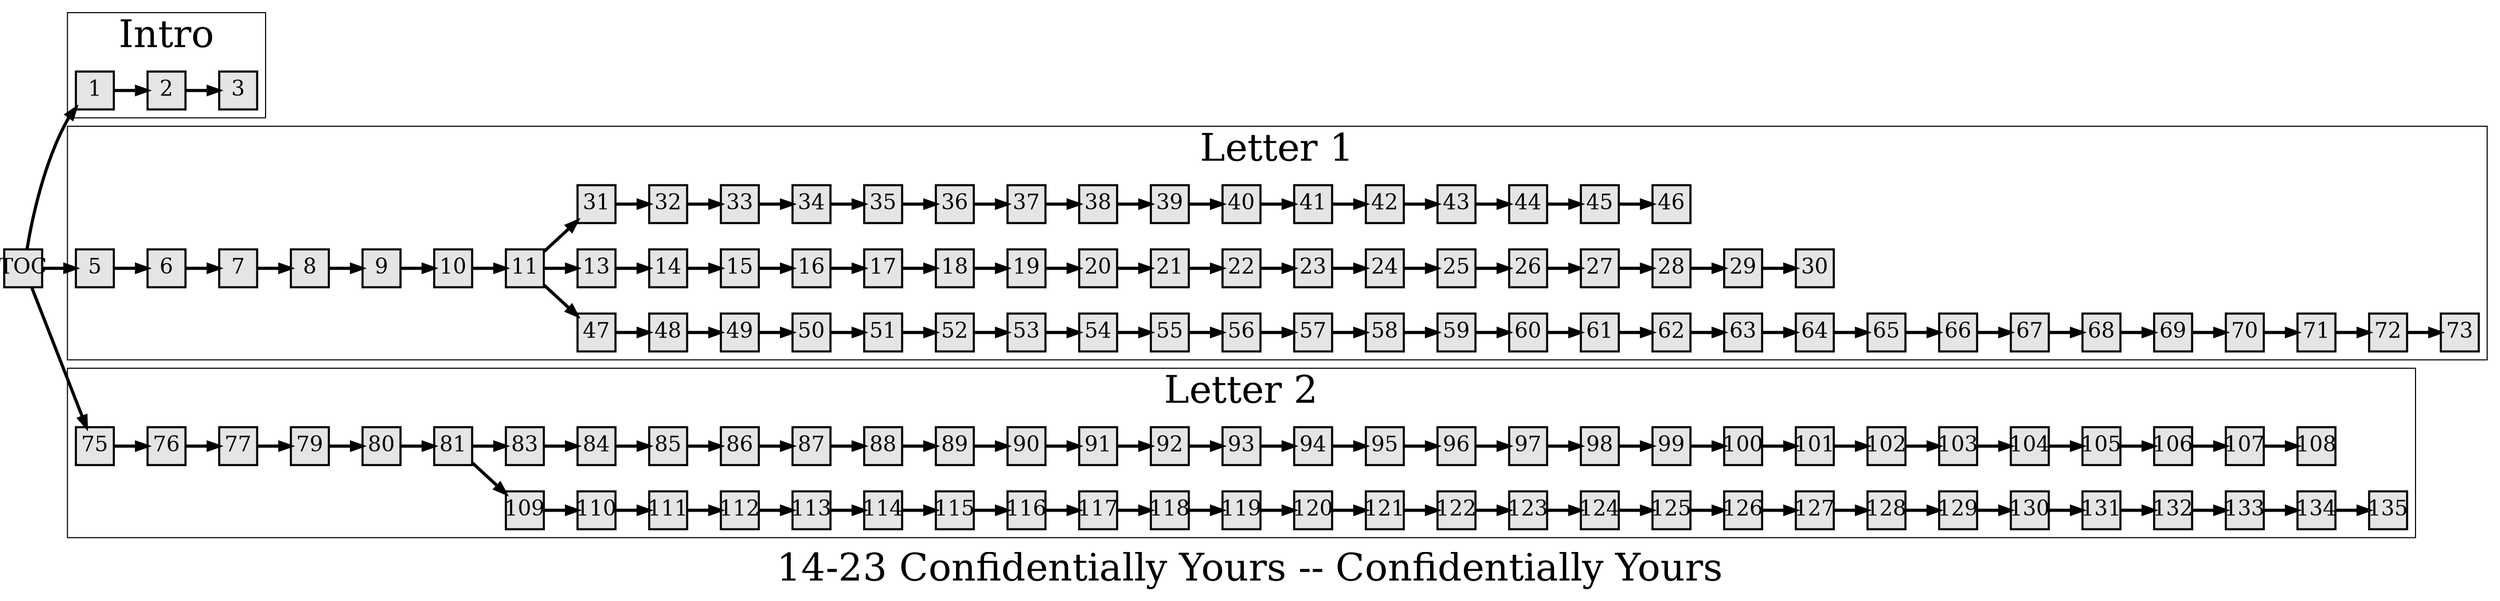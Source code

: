 digraph g{
  graph [ label="14-23 Confidentially Yours -- Confidentially Yours" rankdir=LR, ordering=out, fontsize=36, nodesep="0.35", ranksep="0.45"];
  node  [shape=rect, penwidth=2, fontsize=20, style=filled, fillcolor=grey90, margin="0,0", labelfloat=true, regular=true, fixedsize=true];
  edge  [labelfloat=true, penwidth=3, fontsize=12];
  // ---;
  // group  : Katz;
  // id     : 14-23;
  // gbid   : 2371;
  // series : Confidentially Yours;
  // title  : Confidentially Yours;
  // author : Meg Schneider;
  // credit:;
  // - name : Jeremy Douglass;
  // role : encoder;
  // date : 2017-11-29;
  // - name : Jeremy Douglass;
  // role : editor;
  // date : 2018-05-04;
  // render:;
  // - name   : small;
  // styles : gvStyles.txt;
  // engine : dot;
  // comment: >;
  
  // ---;
  
  // From | To | Label;
  
  TOC -> 1;
  TOC -> 5;
  TOC -> 75;
  
  subgraph cluster_Intro {
    label="Intro";
    1;  2;  3;
  }
  
  1 -> 2;
  2 -> 3;
  
  subgraph cluster_Letter1 {
    label="Letter 1";
    10;  11;  13;  14;  15;  16;  17;  18;  19;  20;  21;  22;  23;  24;  25;  26;  27;  28;  29;  31;  32;  33;  34;  35;  36;  37;  38;  39;  40;  41;  42;  43;  44;  45;  47;  48;  49;  5;  50;  51;  52;  53;  54;  55;  56;  57;  58;  59;  6;  60;  61;  62;  63;  64;  65;  66;  67;  68;  69;  7;  70;  71;  72;  73;  8;  9;  30;  46;
  }
  
  5 -> 6;
  6 -> 7;
  7 -> 8;
  8 -> 9;
  9 -> 10;
  10 -> 11;
  11 -> 47;
  11 -> 13;
  11 -> 31;
  13 -> 14;
  14 -> 15;
  15 -> 16;
  16 -> 17;
  17 -> 18;
  18 -> 19;
  19 -> 20;
  20 -> 21;
  21 -> 22;
  22 -> 23;
  23 -> 24;
  24 -> 25;
  25 -> 26;
  26 -> 27;
  27 -> 28;
  28 -> 29;
  29 -> 30;
  31 -> 32;
  32 -> 33;
  33 -> 34;
  34 -> 35;
  35 -> 36;
  36 -> 37;
  37 -> 38;
  38 -> 39;
  39 -> 40;
  40 -> 41;
  41 -> 42;
  42 -> 43;
  43 -> 44;
  44 -> 45;
  45 -> 46;
  47 -> 48;
  48 -> 49;
  49 -> 50;
  50 -> 51;
  51 -> 52;
  52 -> 53;
  53 -> 54;
  54 -> 55;
  55 -> 56;
  56 -> 57;
  57 -> 58;
  58 -> 59;
  59 -> 60;
  60 -> 61;
  61 -> 62;
  62 -> 63;
  63 -> 64;
  64 -> 65;
  65 -> 66;
  66 -> 67;
  67 -> 68;
  68 -> 69;
  69 -> 70;
  70 -> 71;
  71 -> 72;
  72 -> 73;
  
  subgraph cluster_Letter2 {
    label="Letter 2";
    100;  101;  102;  103;  104;  105;  106;  107;  109;  110;  111;  112;  113;  114;  115;  116;  117;  118;  119;  120;  121;  122;  123;  124;  125;  126;  127;  128;  129;  130;  131;  132;  133;  134;  75;  76;  77;  79;  80;  81;  83;  84;  85;  86;  87;  88;  89;  90;  91;  92;  93;  94;  95;  96;  97;  98;  99;  108;  135;
  }
  
  75 -> 76;
  76 -> 77;
  77 -> 79;
  79 -> 80;
  80 -> 81;
  81 -> 109;
  81 -> 83;
  83 -> 84;
  84 -> 85;
  85 -> 86;
  86 -> 87;
  87 -> 88;
  88 -> 89;
  89 -> 90;
  90 -> 91;
  91 -> 92;
  92 -> 93;
  93 -> 94;
  94 -> 95;
  95 -> 96;
  96 -> 97;
  97 -> 98;
  98 -> 99;
  99 -> 100;
  100 -> 101;
  101 -> 102;
  102 -> 103;
  103 -> 104;
  104 -> 105;
  105 -> 106;
  106 -> 107;
  107 -> 108;
  109 -> 110;
  110 -> 111;
  111 -> 112;
  112 -> 113;
  113 -> 114;
  114 -> 115;
  115 -> 116;
  116 -> 117;
  117 -> 118;
  118 -> 119;
  119 -> 120;
  120 -> 121;
  121 -> 122;
  122 -> 123;
  123 -> 124;
  124 -> 125;
  125 -> 126;
  126 -> 127;
  127 -> 128;
  128 -> 129;
  129 -> 130;
  130 -> 131;
  131 -> 132;
  132 -> 133;
  133 -> 134;
  134 -> 135;
}

